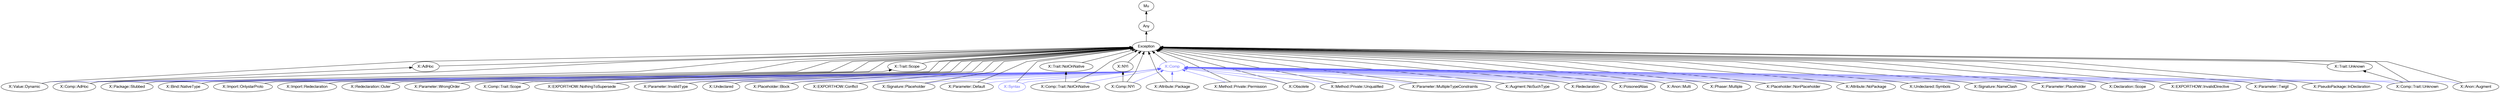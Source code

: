 digraph "perl6-type-graph" {
    rankdir=BT;
    splines=polyline;
    overlap=false; 
    // Types
    "X::Comp" [color="#6666FF", fontcolor="#6666FF", href="/type/X::Comp", fontname="FreeSans"];
    "Mu" [color="#000000", fontcolor="#000000", href="/type/Mu", fontname="FreeSans"];
    "Any" [color="#000000", fontcolor="#000000", href="/type/Any", fontname="FreeSans"];
    "Exception" [color="#000000", fontcolor="#000000", href="/type/Exception", fontname="FreeSans"];
    "X::Value::Dynamic" [color="#000000", fontcolor="#000000", href="/type/X::Value::Dynamic", fontname="FreeSans"];
    "X::Package::Stubbed" [color="#000000", fontcolor="#000000", href="/type/X::Package::Stubbed", fontname="FreeSans"];
    "X::Bind::NativeType" [color="#000000", fontcolor="#000000", href="/type/X::Bind::NativeType", fontname="FreeSans"];
    "X::Import::OnlystarProto" [color="#000000", fontcolor="#000000", href="/type/X::Import::OnlystarProto", fontname="FreeSans"];
    "X::Import::Redeclaration" [color="#000000", fontcolor="#000000", href="/type/X::Import::Redeclaration", fontname="FreeSans"];
    "X::Redeclaration::Outer" [color="#000000", fontcolor="#000000", href="/type/X::Redeclaration::Outer", fontname="FreeSans"];
    "X::Parameter::WrongOrder" [color="#000000", fontcolor="#000000", href="/type/X::Parameter::WrongOrder", fontname="FreeSans"];
    "X::AdHoc" [color="#000000", fontcolor="#000000", href="/type/X::AdHoc", fontname="FreeSans"];
    "X::Comp::AdHoc" [color="#000000", fontcolor="#000000", href="/type/X::Comp::AdHoc", fontname="FreeSans"];
    "X::Trait::Scope" [color="#000000", fontcolor="#000000", href="/type/X::Trait::Scope", fontname="FreeSans"];
    "X::Comp::Trait::Scope" [color="#000000", fontcolor="#000000", href="/type/X::Comp::Trait::Scope", fontname="FreeSans"];
    "X::EXPORTHOW::NothingToSupersede" [color="#000000", fontcolor="#000000", href="/type/X::EXPORTHOW::NothingToSupersede", fontname="FreeSans"];
    "X::Parameter::InvalidType" [color="#000000", fontcolor="#000000", href="/type/X::Parameter::InvalidType", fontname="FreeSans"];
    "X::Undeclared" [color="#000000", fontcolor="#000000", href="/type/X::Undeclared", fontname="FreeSans"];
    "X::Placeholder::Block" [color="#000000", fontcolor="#000000", href="/type/X::Placeholder::Block", fontname="FreeSans"];
    "X::EXPORTHOW::Conflict" [color="#000000", fontcolor="#000000", href="/type/X::EXPORTHOW::Conflict", fontname="FreeSans"];
    "X::Signature::Placeholder" [color="#000000", fontcolor="#000000", href="/type/X::Signature::Placeholder", fontname="FreeSans"];
    "X::Parameter::Default" [color="#000000", fontcolor="#000000", href="/type/X::Parameter::Default", fontname="FreeSans"];
    "X::Syntax" [color="#6666FF", fontcolor="#6666FF", href="/type/X::Syntax", fontname="FreeSans"];
    "X::Trait::NotOnNative" [color="#000000", fontcolor="#000000", href="/type/X::Trait::NotOnNative", fontname="FreeSans"];
    "X::Comp::Trait::NotOnNative" [color="#000000", fontcolor="#000000", href="/type/X::Comp::Trait::NotOnNative", fontname="FreeSans"];
    "X::NYI" [color="#000000", fontcolor="#000000", href="/type/X::NYI", fontname="FreeSans"];
    "X::Comp::NYI" [color="#000000", fontcolor="#000000", href="/type/X::Comp::NYI", fontname="FreeSans"];
    "X::Attribute::Package" [color="#000000", fontcolor="#000000", href="/type/X::Attribute::Package", fontname="FreeSans"];
    "X::Method::Private::Permission" [color="#000000", fontcolor="#000000", href="/type/X::Method::Private::Permission", fontname="FreeSans"];
    "X::Obsolete" [color="#000000", fontcolor="#000000", href="/type/X::Obsolete", fontname="FreeSans"];
    "X::Method::Private::Unqualified" [color="#000000", fontcolor="#000000", href="/type/X::Method::Private::Unqualified", fontname="FreeSans"];
    "X::Parameter::MultipleTypeConstraints" [color="#000000", fontcolor="#000000", href="/type/X::Parameter::MultipleTypeConstraints", fontname="FreeSans"];
    "X::Augment::NoSuchType" [color="#000000", fontcolor="#000000", href="/type/X::Augment::NoSuchType", fontname="FreeSans"];
    "X::Redeclaration" [color="#000000", fontcolor="#000000", href="/type/X::Redeclaration", fontname="FreeSans"];
    "X::PoisonedAlias" [color="#000000", fontcolor="#000000", href="/type/X::PoisonedAlias", fontname="FreeSans"];
    "X::Anon::Multi" [color="#000000", fontcolor="#000000", href="/type/X::Anon::Multi", fontname="FreeSans"];
    "X::Phaser::Multiple" [color="#000000", fontcolor="#000000", href="/type/X::Phaser::Multiple", fontname="FreeSans"];
    "X::Placeholder::NonPlaceholder" [color="#000000", fontcolor="#000000", href="/type/X::Placeholder::NonPlaceholder", fontname="FreeSans"];
    "X::Attribute::NoPackage" [color="#000000", fontcolor="#000000", href="/type/X::Attribute::NoPackage", fontname="FreeSans"];
    "X::Undeclared::Symbols" [color="#000000", fontcolor="#000000", href="/type/X::Undeclared::Symbols", fontname="FreeSans"];
    "X::Signature::NameClash" [color="#000000", fontcolor="#000000", href="/type/X::Signature::NameClash", fontname="FreeSans"];
    "X::Parameter::Placeholder" [color="#000000", fontcolor="#000000", href="/type/X::Parameter::Placeholder", fontname="FreeSans"];
    "X::Trait::Unknown" [color="#000000", fontcolor="#000000", href="/type/X::Trait::Unknown", fontname="FreeSans"];
    "X::Comp::Trait::Unknown" [color="#000000", fontcolor="#000000", href="/type/X::Comp::Trait::Unknown", fontname="FreeSans"];
    "X::Declaration::Scope" [color="#000000", fontcolor="#000000", href="/type/X::Declaration::Scope", fontname="FreeSans"];
    "X::EXPORTHOW::InvalidDirective" [color="#000000", fontcolor="#000000", href="/type/X::EXPORTHOW::InvalidDirective", fontname="FreeSans"];
    "X::Parameter::Twigil" [color="#000000", fontcolor="#000000", href="/type/X::Parameter::Twigil", fontname="FreeSans"];
    "X::PseudoPackage::InDeclaration" [color="#000000", fontcolor="#000000", href="/type/X::PseudoPackage::InDeclaration", fontname="FreeSans"];
    "X::Anon::Augment" [color="#000000", fontcolor="#000000", href="/type/X::Anon::Augment", fontname="FreeSans"];

    // Superclasses
    "X::Comp" -> "Exception" [color="#000000"];
    "Any" -> "Mu" [color="#000000"];
    "Exception" -> "Any" [color="#000000"];
    "X::Value::Dynamic" -> "Exception" [color="#000000"];
    "X::Package::Stubbed" -> "Exception" [color="#000000"];
    "X::Bind::NativeType" -> "Exception" [color="#000000"];
    "X::Import::OnlystarProto" -> "Exception" [color="#000000"];
    "X::Import::Redeclaration" -> "Exception" [color="#000000"];
    "X::Redeclaration::Outer" -> "Exception" [color="#000000"];
    "X::Parameter::WrongOrder" -> "Exception" [color="#000000"];
    "X::AdHoc" -> "Exception" [color="#000000"];
    "X::Comp::AdHoc" -> "X::AdHoc" [color="#000000"];
    "X::Comp::AdHoc" -> "Exception" [color="#000000"];
    "X::Trait::Scope" -> "Exception" [color="#000000"];
    "X::Comp::Trait::Scope" -> "X::Trait::Scope" [color="#000000"];
    "X::Comp::Trait::Scope" -> "Exception" [color="#000000"];
    "X::EXPORTHOW::NothingToSupersede" -> "Exception" [color="#000000"];
    "X::Parameter::InvalidType" -> "Exception" [color="#000000"];
    "X::Undeclared" -> "Exception" [color="#000000"];
    "X::Placeholder::Block" -> "Exception" [color="#000000"];
    "X::EXPORTHOW::Conflict" -> "Exception" [color="#000000"];
    "X::Signature::Placeholder" -> "Exception" [color="#000000"];
    "X::Parameter::Default" -> "Exception" [color="#000000"];
    "X::Syntax" -> "Exception" [color="#000000"];
    "X::Trait::NotOnNative" -> "Exception" [color="#000000"];
    "X::Comp::Trait::NotOnNative" -> "X::Trait::NotOnNative" [color="#000000"];
    "X::Comp::Trait::NotOnNative" -> "Exception" [color="#000000"];
    "X::NYI" -> "Exception" [color="#000000"];
    "X::Comp::NYI" -> "X::NYI" [color="#000000"];
    "X::Comp::NYI" -> "Exception" [color="#000000"];
    "X::Attribute::Package" -> "Exception" [color="#000000"];
    "X::Method::Private::Permission" -> "Exception" [color="#000000"];
    "X::Obsolete" -> "Exception" [color="#000000"];
    "X::Method::Private::Unqualified" -> "Exception" [color="#000000"];
    "X::Parameter::MultipleTypeConstraints" -> "Exception" [color="#000000"];
    "X::Augment::NoSuchType" -> "Exception" [color="#000000"];
    "X::Redeclaration" -> "Exception" [color="#000000"];
    "X::PoisonedAlias" -> "Exception" [color="#000000"];
    "X::Anon::Multi" -> "Exception" [color="#000000"];
    "X::Phaser::Multiple" -> "Exception" [color="#000000"];
    "X::Placeholder::NonPlaceholder" -> "Exception" [color="#000000"];
    "X::Attribute::NoPackage" -> "Exception" [color="#000000"];
    "X::Undeclared::Symbols" -> "Exception" [color="#000000"];
    "X::Signature::NameClash" -> "Exception" [color="#000000"];
    "X::Parameter::Placeholder" -> "Exception" [color="#000000"];
    "X::Trait::Unknown" -> "Exception" [color="#000000"];
    "X::Comp::Trait::Unknown" -> "X::Trait::Unknown" [color="#000000"];
    "X::Comp::Trait::Unknown" -> "Exception" [color="#000000"];
    "X::Declaration::Scope" -> "Exception" [color="#000000"];
    "X::EXPORTHOW::InvalidDirective" -> "Exception" [color="#000000"];
    "X::Parameter::Twigil" -> "Exception" [color="#000000"];
    "X::PseudoPackage::InDeclaration" -> "Exception" [color="#000000"];
    "X::Anon::Augment" -> "Exception" [color="#000000"];

    // Roles
    "X::Value::Dynamic" -> "X::Comp" [color="#6666FF"];
    "X::Package::Stubbed" -> "X::Comp" [color="#6666FF"];
    "X::Bind::NativeType" -> "X::Comp" [color="#6666FF"];
    "X::Import::OnlystarProto" -> "X::Comp" [color="#6666FF"];
    "X::Import::Redeclaration" -> "X::Comp" [color="#6666FF"];
    "X::Redeclaration::Outer" -> "X::Comp" [color="#6666FF"];
    "X::Parameter::WrongOrder" -> "X::Comp" [color="#6666FF"];
    "X::Comp::AdHoc" -> "X::Comp" [color="#6666FF"];
    "X::Comp::Trait::Scope" -> "X::Comp" [color="#6666FF"];
    "X::EXPORTHOW::NothingToSupersede" -> "X::Comp" [color="#6666FF"];
    "X::Parameter::InvalidType" -> "X::Comp" [color="#6666FF"];
    "X::Undeclared" -> "X::Comp" [color="#6666FF"];
    "X::Placeholder::Block" -> "X::Comp" [color="#6666FF"];
    "X::EXPORTHOW::Conflict" -> "X::Comp" [color="#6666FF"];
    "X::Signature::Placeholder" -> "X::Comp" [color="#6666FF"];
    "X::Parameter::Default" -> "X::Comp" [color="#6666FF"];
    "X::Syntax" -> "X::Comp" [color="#6666FF"];
    "X::Comp::Trait::NotOnNative" -> "X::Comp" [color="#6666FF"];
    "X::Comp::NYI" -> "X::Comp" [color="#6666FF"];
    "X::Attribute::Package" -> "X::Comp" [color="#6666FF"];
    "X::Method::Private::Permission" -> "X::Comp" [color="#6666FF"];
    "X::Obsolete" -> "X::Comp" [color="#6666FF"];
    "X::Method::Private::Unqualified" -> "X::Comp" [color="#6666FF"];
    "X::Parameter::MultipleTypeConstraints" -> "X::Comp" [color="#6666FF"];
    "X::Augment::NoSuchType" -> "X::Comp" [color="#6666FF"];
    "X::Redeclaration" -> "X::Comp" [color="#6666FF"];
    "X::PoisonedAlias" -> "X::Comp" [color="#6666FF"];
    "X::Anon::Multi" -> "X::Comp" [color="#6666FF"];
    "X::Phaser::Multiple" -> "X::Comp" [color="#6666FF"];
    "X::Placeholder::NonPlaceholder" -> "X::Comp" [color="#6666FF"];
    "X::Attribute::NoPackage" -> "X::Comp" [color="#6666FF"];
    "X::Undeclared::Symbols" -> "X::Comp" [color="#6666FF"];
    "X::Signature::NameClash" -> "X::Comp" [color="#6666FF"];
    "X::Parameter::Placeholder" -> "X::Comp" [color="#6666FF"];
    "X::Comp::Trait::Unknown" -> "X::Comp" [color="#6666FF"];
    "X::Declaration::Scope" -> "X::Comp" [color="#6666FF"];
    "X::EXPORTHOW::InvalidDirective" -> "X::Comp" [color="#6666FF"];
    "X::Parameter::Twigil" -> "X::Comp" [color="#6666FF"];
    "X::PseudoPackage::InDeclaration" -> "X::Comp" [color="#6666FF"];
    "X::Anon::Augment" -> "X::Comp" [color="#6666FF"];
}
